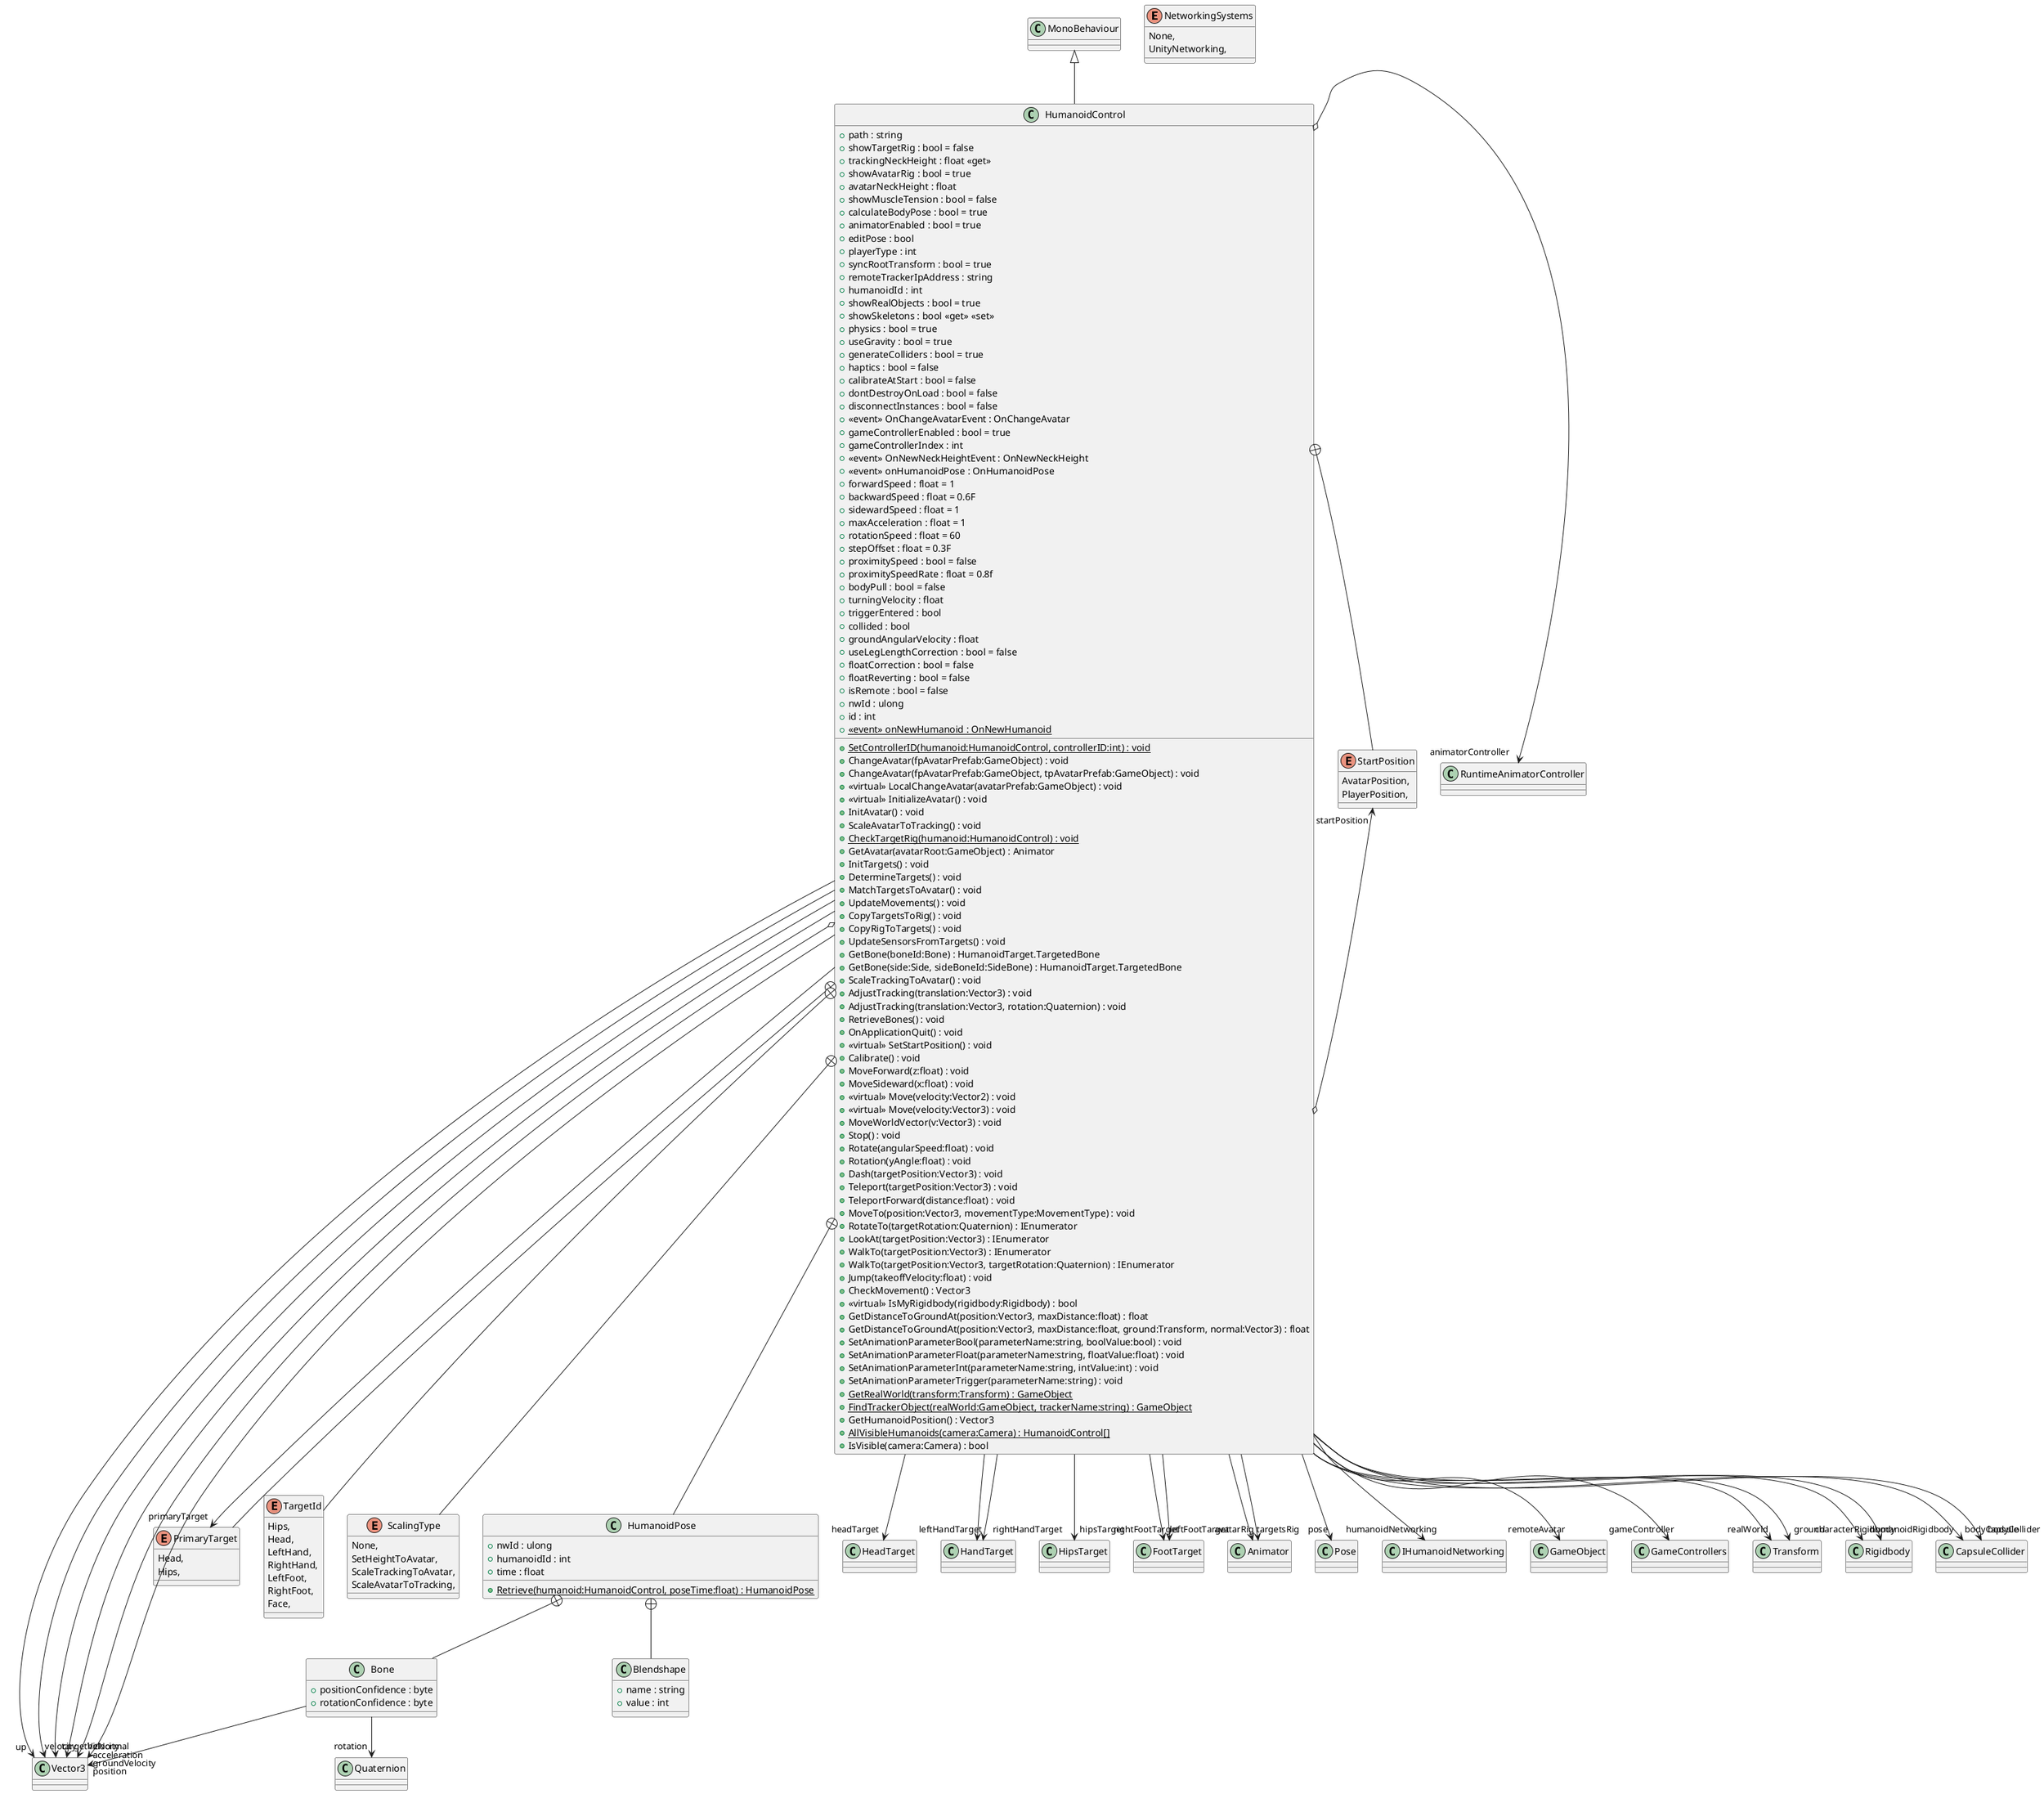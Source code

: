 @startuml
enum NetworkingSystems {
    None,
    UnityNetworking,
}
class HumanoidControl {
    + path : string
    + showTargetRig : bool = false
    + trackingNeckHeight : float <<get>>
    + showAvatarRig : bool = true
    + avatarNeckHeight : float
    + showMuscleTension : bool = false
    + calculateBodyPose : bool = true
    + {static} SetControllerID(humanoid:HumanoidControl, controllerID:int) : void
    + animatorEnabled : bool = true
    + editPose : bool
    + playerType : int
    + syncRootTransform : bool = true
    + remoteTrackerIpAddress : string
    + humanoidId : int
    + showRealObjects : bool = true
    + showSkeletons : bool <<get>> <<set>>
    + physics : bool = true
    + useGravity : bool = true
    + generateColliders : bool = true
    + haptics : bool = false
    + calibrateAtStart : bool = false
    + dontDestroyOnLoad : bool = false
    + disconnectInstances : bool = false
    +  <<event>> OnChangeAvatarEvent : OnChangeAvatar 
    + ChangeAvatar(fpAvatarPrefab:GameObject) : void
    + ChangeAvatar(fpAvatarPrefab:GameObject, tpAvatarPrefab:GameObject) : void
    + <<virtual>> LocalChangeAvatar(avatarPrefab:GameObject) : void
    + <<virtual>> InitializeAvatar() : void
    + InitAvatar() : void
    + ScaleAvatarToTracking() : void
    + {static} CheckTargetRig(humanoid:HumanoidControl) : void
    + GetAvatar(avatarRoot:GameObject) : Animator
    + InitTargets() : void
    + DetermineTargets() : void
    + MatchTargetsToAvatar() : void
    + UpdateMovements() : void
    + CopyTargetsToRig() : void
    + CopyRigToTargets() : void
    + UpdateSensorsFromTargets() : void
    + GetBone(boneId:Bone) : HumanoidTarget.TargetedBone
    + GetBone(side:Side, sideBoneId:SideBone) : HumanoidTarget.TargetedBone
    + gameControllerEnabled : bool = true
    + gameControllerIndex : int
    + ScaleTrackingToAvatar() : void
    + AdjustTracking(translation:Vector3) : void
    + AdjustTracking(translation:Vector3, rotation:Quaternion) : void
    + RetrieveBones() : void
    + OnApplicationQuit() : void
    +  <<event>> OnNewNeckHeightEvent : OnNewNeckHeight 
    + <<virtual>> SetStartPosition() : void
    + Calibrate() : void
    +  <<event>> onHumanoidPose : OnHumanoidPose 
    + forwardSpeed : float = 1
    + backwardSpeed : float = 0.6F
    + sidewardSpeed : float = 1
    + maxAcceleration : float = 1
    + rotationSpeed : float = 60
    + stepOffset : float = 0.3F
    + proximitySpeed : bool = false
    + proximitySpeedRate : float = 0.8f
    + bodyPull : bool = false
    + MoveForward(z:float) : void
    + MoveSideward(x:float) : void
    + <<virtual>> Move(velocity:Vector2) : void
    + <<virtual>> Move(velocity:Vector3) : void
    + MoveWorldVector(v:Vector3) : void
    + Stop() : void
    + Rotate(angularSpeed:float) : void
    + Rotation(yAngle:float) : void
    + Dash(targetPosition:Vector3) : void
    + Teleport(targetPosition:Vector3) : void
    + TeleportForward(distance:float) : void
    + MoveTo(position:Vector3, movementType:MovementType) : void
    + RotateTo(targetRotation:Quaternion) : IEnumerator
    + LookAt(targetPosition:Vector3) : IEnumerator
    + WalkTo(targetPosition:Vector3) : IEnumerator
    + WalkTo(targetPosition:Vector3, targetRotation:Quaternion) : IEnumerator
    + Jump(takeoffVelocity:float) : void
    + turningVelocity : float
    + CheckMovement() : Vector3
    + triggerEntered : bool
    + collided : bool
    + <<virtual>> IsMyRigidbody(rigidbody:Rigidbody) : bool
    + groundAngularVelocity : float
    + useLegLengthCorrection : bool = false
    + floatCorrection : bool = false
    + floatReverting : bool = false
    + GetDistanceToGroundAt(position:Vector3, maxDistance:float) : float
    + GetDistanceToGroundAt(position:Vector3, maxDistance:float, ground:Transform, normal:Vector3) : float
    + SetAnimationParameterBool(parameterName:string, boolValue:bool) : void
    + SetAnimationParameterFloat(parameterName:string, floatValue:float) : void
    + SetAnimationParameterInt(parameterName:string, intValue:int) : void
    + SetAnimationParameterTrigger(parameterName:string) : void
    + {static} GetRealWorld(transform:Transform) : GameObject
    + {static} FindTrackerObject(realWorld:GameObject, trackerName:string) : GameObject
    + GetHumanoidPosition() : Vector3
    + isRemote : bool = false
    + nwId : ulong
    + id : int
    + {static}  <<event>> onNewHumanoid : OnNewHumanoid 
    + {static} AllVisibleHumanoids(camera:Camera) : HumanoidControl[]
    + IsVisible(camera:Camera) : bool
}
enum PrimaryTarget {
    Head,
    Hips,
}
enum TargetId {
    Hips,
    Head,
    LeftHand,
    RightHand,
    LeftFoot,
    RightFoot,
    Face,
}
enum StartPosition {
    AvatarPosition,
    PlayerPosition,
}
enum ScalingType {
    None,
    SetHeightToAvatar,
    ScaleTrackingToAvatar,
    ScaleAvatarToTracking,
}
class HumanoidPose {
    + nwId : ulong
    + humanoidId : int
    + time : float
    + {static} Retrieve(humanoid:HumanoidControl, poseTime:float) : HumanoidPose
}
class Bone {
    + positionConfidence : byte
    + rotationConfidence : byte
}
class Blendshape {
    + name : string
    + value : int
}
MonoBehaviour <|-- HumanoidControl
HumanoidControl --> "headTarget" HeadTarget
HumanoidControl --> "leftHandTarget" HandTarget
HumanoidControl --> "rightHandTarget" HandTarget
HumanoidControl --> "hipsTarget" HipsTarget
HumanoidControl --> "leftFootTarget" FootTarget
HumanoidControl --> "rightFootTarget" FootTarget
HumanoidControl --> "primaryTarget" PrimaryTarget
HumanoidControl --> "targetsRig" Animator
HumanoidControl --> "avatarRig" Animator
HumanoidControl o-> "animatorController" RuntimeAnimatorController
HumanoidControl --> "pose" Pose
HumanoidControl --> "humanoidNetworking" IHumanoidNetworking
HumanoidControl --> "remoteAvatar" GameObject
HumanoidControl o-> "startPosition" StartPosition
HumanoidControl --> "gameController" GameControllers
HumanoidControl --> "realWorld" Transform
HumanoidControl --> "up" Vector3
HumanoidControl --> "velocity" Vector3
HumanoidControl --> "targetVelocity" Vector3
HumanoidControl --> "acceleration" Vector3
HumanoidControl o-> "hitNormal" Vector3
HumanoidControl --> "humanoidRigidbody" Rigidbody
HumanoidControl --> "characterRigidbody" Rigidbody
HumanoidControl --> "bodyCapsule" CapsuleCollider
HumanoidControl --> "bodyCollider" CapsuleCollider
HumanoidControl --> "ground" Transform
HumanoidControl --> "groundVelocity" Vector3
HumanoidControl +-- PrimaryTarget
HumanoidControl +-- TargetId
HumanoidControl +-- StartPosition
HumanoidControl +-- ScalingType
HumanoidControl +-- HumanoidPose
HumanoidPose +-- Bone
Bone --> "position" Vector3
Bone --> "rotation" Quaternion
HumanoidPose +-- Blendshape
@enduml
